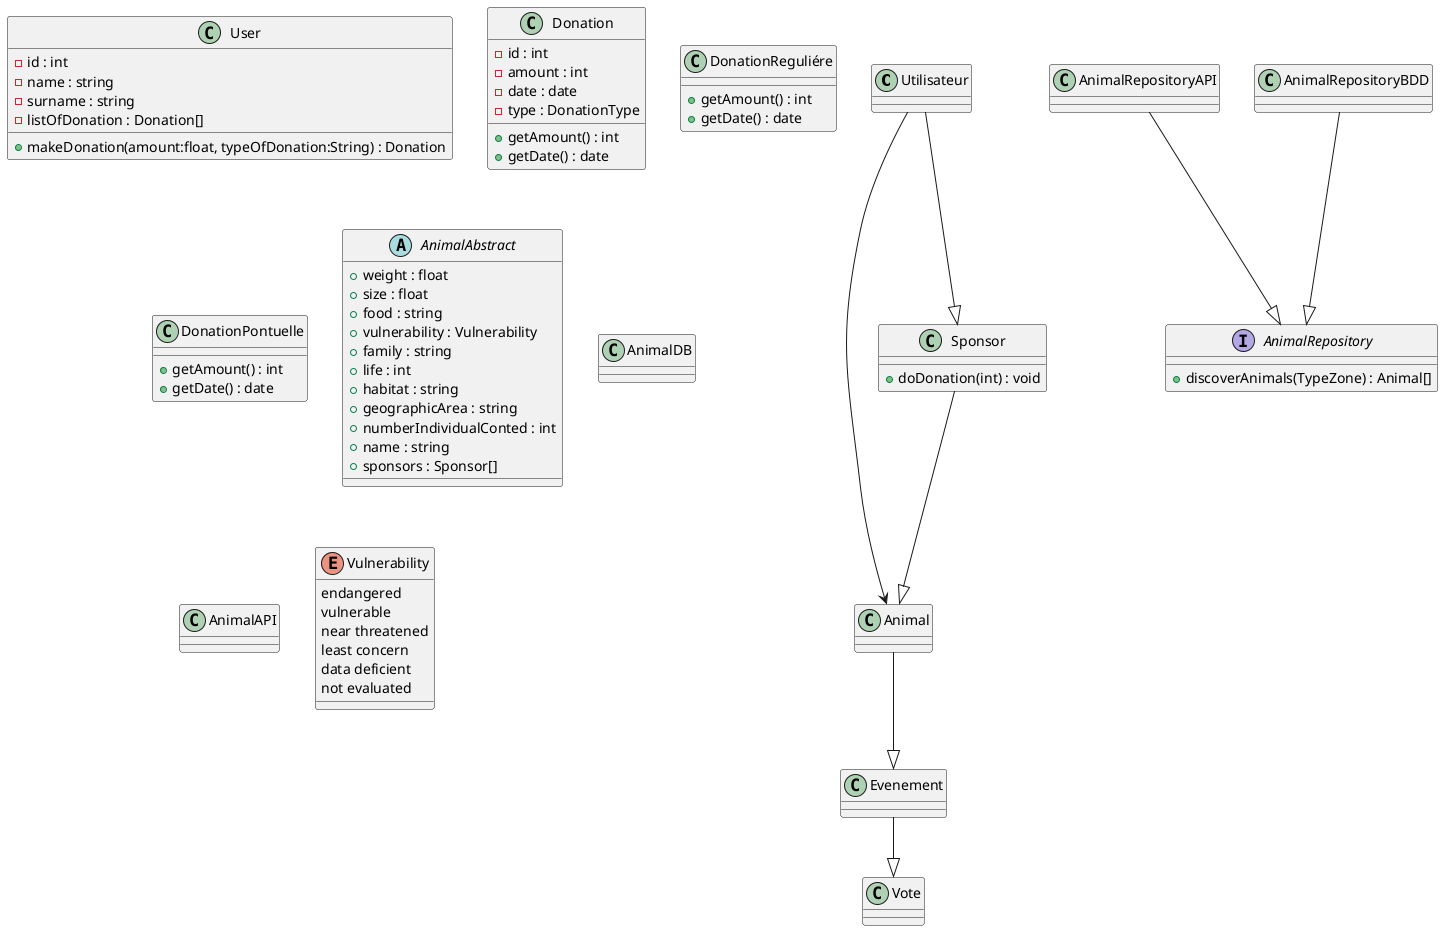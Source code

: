 @startuml
class Utilisateur
class Animal{
    
}
class Sponsor{
  + doDonation(int) : void

}

class User{
  - id : int
  - name : string
  - surname : string
  - listOfDonation : Donation[]
  + makeDonation(amount:float, typeOfDonation:String) : Donation

}

class Donation{
  - id : int
  - amount : int
  - date : date
  - type : DonationType
  + getAmount() : int
  + getDate() : date
}

class DonationReguliére{
  + getAmount() : int
  + getDate() : date
}

class DonationPontuelle{
  + getAmount() : int
  + getDate() : date
}

class Evenement
class Vote{
  
}

Utilisateur --|> Sponsor
Utilisateur --> Animal
Sponsor --|> Animal
Animal --|> Evenement
Evenement --|> Vote

AnimalRepositoryAPI --|> AnimalRepository
AnimalRepositoryBDD --|> AnimalRepository



abstract AnimalAbstract{
    + weight : float
    + size : float
    + food : string
    + vulnerability : Vulnerability
    + family : string
    + life : int
    + habitat : string
    + geographicArea : string
    + numberIndividualConted : int
    + name : string
    + sponsors : Sponsor[]
}
class Animal
class AnimalDB
class AnimalAPI

interface AnimalRepository{
  + discoverAnimals(TypeZone) : Animal[]


}

class AnimalRepositoryBDD{
}

class AnimalRepositoryAPI{
}

enum Vulnerability{
    endangered
    vulnerable
    near threatened
    least concern
    data deficient
    not evaluated
}



@enduml
